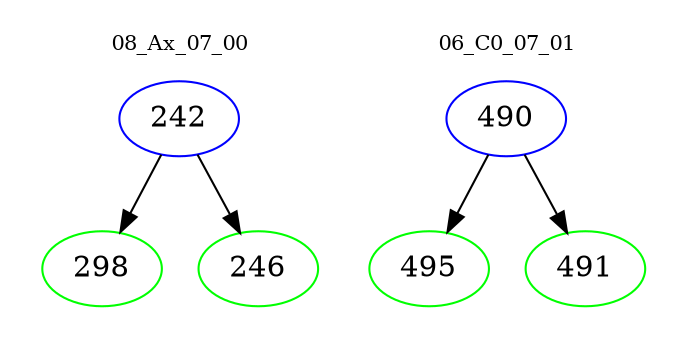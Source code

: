 digraph{
subgraph cluster_0 {
color = white
label = "08_Ax_07_00";
fontsize=10;
T0_242 [label="242", color="blue"]
T0_242 -> T0_298 [color="black"]
T0_298 [label="298", color="green"]
T0_242 -> T0_246 [color="black"]
T0_246 [label="246", color="green"]
}
subgraph cluster_1 {
color = white
label = "06_C0_07_01";
fontsize=10;
T1_490 [label="490", color="blue"]
T1_490 -> T1_495 [color="black"]
T1_495 [label="495", color="green"]
T1_490 -> T1_491 [color="black"]
T1_491 [label="491", color="green"]
}
}
